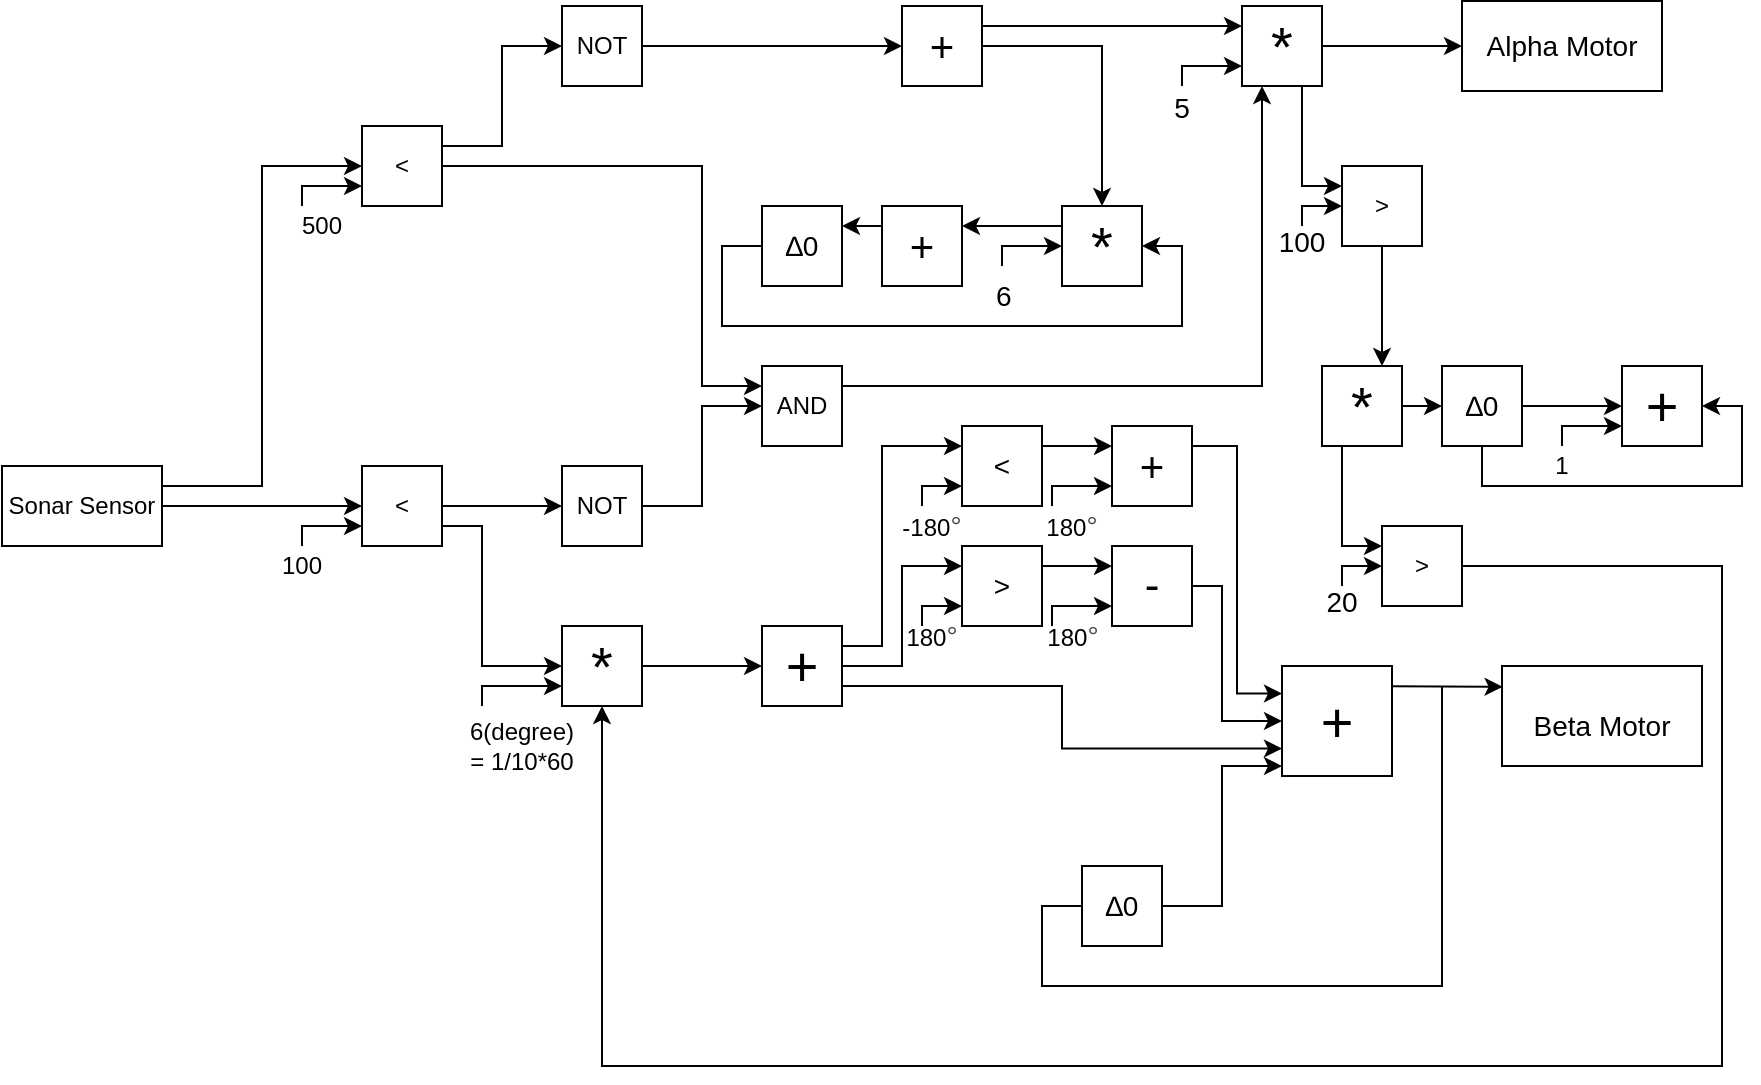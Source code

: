 <mxfile version="20.4.0" type="github">
  <diagram id="prtHgNgQTEPvFCAcTncT" name="Page-1">
    <mxGraphModel dx="1012" dy="760" grid="1" gridSize="10" guides="1" tooltips="1" connect="1" arrows="1" fold="1" page="1" pageScale="1" pageWidth="1169" pageHeight="1654" math="0" shadow="0">
      <root>
        <mxCell id="0" />
        <mxCell id="1" parent="0" />
        <mxCell id="y_T5idMOT0A7nUmHkaDO-1" value="Sonar Sensor" style="rounded=0;whiteSpace=wrap;html=1;" parent="1" vertex="1">
          <mxGeometry x="70" y="340" width="80" height="40" as="geometry" />
        </mxCell>
        <mxCell id="y_T5idMOT0A7nUmHkaDO-2" value="&amp;lt;" style="rounded=0;whiteSpace=wrap;html=1;" parent="1" vertex="1">
          <mxGeometry x="250" y="340" width="40" height="40" as="geometry" />
        </mxCell>
        <mxCell id="rzuzgLMNmLWE7RuYcHk9-2" style="edgeStyle=orthogonalEdgeStyle;rounded=0;orthogonalLoop=1;jettySize=auto;html=1;exitX=1;exitY=0.25;exitDx=0;exitDy=0;entryX=0;entryY=0.5;entryDx=0;entryDy=0;" edge="1" parent="1" source="y_T5idMOT0A7nUmHkaDO-3" target="rzuzgLMNmLWE7RuYcHk9-1">
          <mxGeometry relative="1" as="geometry" />
        </mxCell>
        <mxCell id="y_T5idMOT0A7nUmHkaDO-3" value="&amp;lt;" style="rounded=0;whiteSpace=wrap;html=1;" parent="1" vertex="1">
          <mxGeometry x="250" y="170" width="40" height="40" as="geometry" />
        </mxCell>
        <mxCell id="y_T5idMOT0A7nUmHkaDO-6" value="" style="endArrow=classic;html=1;rounded=0;exitX=1;exitY=0.5;exitDx=0;exitDy=0;entryX=0;entryY=0.5;entryDx=0;entryDy=0;" parent="1" source="y_T5idMOT0A7nUmHkaDO-1" target="y_T5idMOT0A7nUmHkaDO-2" edge="1">
          <mxGeometry width="50" height="50" relative="1" as="geometry">
            <mxPoint x="410" y="410" as="sourcePoint" />
            <mxPoint x="250" y="350" as="targetPoint" />
            <Array as="points">
              <mxPoint x="210" y="360" />
            </Array>
          </mxGeometry>
        </mxCell>
        <mxCell id="y_T5idMOT0A7nUmHkaDO-7" value="" style="endArrow=classic;html=1;rounded=0;exitX=0.5;exitY=0;exitDx=0;exitDy=0;" parent="1" source="y_T5idMOT0A7nUmHkaDO-8" edge="1">
          <mxGeometry width="50" height="50" relative="1" as="geometry">
            <mxPoint x="210" y="380" as="sourcePoint" />
            <mxPoint x="250" y="370" as="targetPoint" />
            <Array as="points">
              <mxPoint x="220" y="370" />
            </Array>
          </mxGeometry>
        </mxCell>
        <mxCell id="y_T5idMOT0A7nUmHkaDO-8" value="100" style="text;html=1;strokeColor=none;fillColor=none;align=center;verticalAlign=middle;whiteSpace=wrap;rounded=0;" parent="1" vertex="1">
          <mxGeometry x="200" y="380" width="40" height="20" as="geometry" />
        </mxCell>
        <mxCell id="y_T5idMOT0A7nUmHkaDO-9" value="" style="endArrow=classic;html=1;rounded=0;entryX=0;entryY=0.5;entryDx=0;entryDy=0;exitX=1;exitY=0.25;exitDx=0;exitDy=0;" parent="1" target="y_T5idMOT0A7nUmHkaDO-3" edge="1" source="y_T5idMOT0A7nUmHkaDO-1">
          <mxGeometry width="50" height="50" relative="1" as="geometry">
            <mxPoint x="200" y="360" as="sourcePoint" />
            <mxPoint x="460" y="360" as="targetPoint" />
            <Array as="points">
              <mxPoint x="200" y="350" />
              <mxPoint x="200" y="190" />
            </Array>
          </mxGeometry>
        </mxCell>
        <mxCell id="y_T5idMOT0A7nUmHkaDO-10" value="500" style="text;html=1;strokeColor=none;fillColor=none;align=center;verticalAlign=middle;whiteSpace=wrap;rounded=0;" parent="1" vertex="1">
          <mxGeometry x="210" y="210" width="40" height="20" as="geometry" />
        </mxCell>
        <mxCell id="y_T5idMOT0A7nUmHkaDO-12" value="" style="endArrow=classic;html=1;rounded=0;entryX=0;entryY=0.75;entryDx=0;entryDy=0;exitX=0.25;exitY=0;exitDx=0;exitDy=0;" parent="1" source="y_T5idMOT0A7nUmHkaDO-10" target="y_T5idMOT0A7nUmHkaDO-3" edge="1">
          <mxGeometry width="50" height="50" relative="1" as="geometry">
            <mxPoint x="410" y="410" as="sourcePoint" />
            <mxPoint x="460" y="360" as="targetPoint" />
            <Array as="points">
              <mxPoint x="220" y="200" />
            </Array>
          </mxGeometry>
        </mxCell>
        <mxCell id="y_T5idMOT0A7nUmHkaDO-16" value="NOT" style="rounded=0;whiteSpace=wrap;html=1;" parent="1" vertex="1">
          <mxGeometry x="350" y="340" width="40" height="40" as="geometry" />
        </mxCell>
        <mxCell id="rzuzgLMNmLWE7RuYcHk9-38" style="edgeStyle=orthogonalEdgeStyle;rounded=0;orthogonalLoop=1;jettySize=auto;html=1;exitX=1;exitY=0.25;exitDx=0;exitDy=0;entryX=0.25;entryY=1;entryDx=0;entryDy=0;fontSize=14;" edge="1" parent="1" source="y_T5idMOT0A7nUmHkaDO-17" target="rzuzgLMNmLWE7RuYcHk9-6">
          <mxGeometry relative="1" as="geometry" />
        </mxCell>
        <mxCell id="y_T5idMOT0A7nUmHkaDO-17" value="AND" style="rounded=0;whiteSpace=wrap;html=1;" parent="1" vertex="1">
          <mxGeometry x="450" y="290" width="40" height="40" as="geometry" />
        </mxCell>
        <mxCell id="y_T5idMOT0A7nUmHkaDO-18" value="" style="endArrow=classic;html=1;rounded=0;exitX=1;exitY=0.5;exitDx=0;exitDy=0;" parent="1" source="y_T5idMOT0A7nUmHkaDO-2" edge="1">
          <mxGeometry width="50" height="50" relative="1" as="geometry">
            <mxPoint x="410" y="410" as="sourcePoint" />
            <mxPoint x="350" y="360" as="targetPoint" />
          </mxGeometry>
        </mxCell>
        <mxCell id="y_T5idMOT0A7nUmHkaDO-19" value="" style="endArrow=classic;html=1;rounded=0;exitX=1;exitY=0.5;exitDx=0;exitDy=0;entryX=0;entryY=0.5;entryDx=0;entryDy=0;" parent="1" source="y_T5idMOT0A7nUmHkaDO-16" edge="1" target="y_T5idMOT0A7nUmHkaDO-17">
          <mxGeometry width="50" height="50" relative="1" as="geometry">
            <mxPoint x="410" y="410" as="sourcePoint" />
            <mxPoint x="450" y="360" as="targetPoint" />
            <Array as="points">
              <mxPoint x="420" y="360" />
              <mxPoint x="420" y="310" />
            </Array>
          </mxGeometry>
        </mxCell>
        <mxCell id="y_T5idMOT0A7nUmHkaDO-20" value="" style="endArrow=classic;html=1;rounded=0;exitX=1;exitY=0.5;exitDx=0;exitDy=0;entryX=0;entryY=0.25;entryDx=0;entryDy=0;" parent="1" source="y_T5idMOT0A7nUmHkaDO-3" target="y_T5idMOT0A7nUmHkaDO-17" edge="1">
          <mxGeometry width="50" height="50" relative="1" as="geometry">
            <mxPoint x="410" y="410" as="sourcePoint" />
            <mxPoint x="460" y="360" as="targetPoint" />
            <Array as="points">
              <mxPoint x="420" y="190" />
              <mxPoint x="420" y="300" />
            </Array>
          </mxGeometry>
        </mxCell>
        <mxCell id="y_T5idMOT0A7nUmHkaDO-26" value="&lt;font style=&quot;font-size: 28px;&quot;&gt;*&lt;/font&gt;" style="rounded=0;whiteSpace=wrap;html=1;" parent="1" vertex="1">
          <mxGeometry x="350" y="420" width="40" height="40" as="geometry" />
        </mxCell>
        <mxCell id="y_T5idMOT0A7nUmHkaDO-27" value="" style="endArrow=classic;html=1;rounded=0;fontSize=28;exitX=1;exitY=0.75;exitDx=0;exitDy=0;" parent="1" source="y_T5idMOT0A7nUmHkaDO-2" edge="1">
          <mxGeometry width="50" height="50" relative="1" as="geometry">
            <mxPoint x="450" y="500" as="sourcePoint" />
            <mxPoint x="350" y="440" as="targetPoint" />
            <Array as="points">
              <mxPoint x="310" y="370" />
              <mxPoint x="310" y="440" />
            </Array>
          </mxGeometry>
        </mxCell>
        <mxCell id="y_T5idMOT0A7nUmHkaDO-28" value="6(degree) = 1/10*60" style="text;html=1;strokeColor=none;fillColor=none;align=center;verticalAlign=middle;whiteSpace=wrap;rounded=0;" parent="1" vertex="1">
          <mxGeometry x="310" y="470" width="40" height="20" as="geometry" />
        </mxCell>
        <mxCell id="y_T5idMOT0A7nUmHkaDO-30" value="" style="endArrow=classic;html=1;rounded=0;fontSize=28;entryX=0;entryY=0.75;entryDx=0;entryDy=0;" parent="1" target="y_T5idMOT0A7nUmHkaDO-26" edge="1">
          <mxGeometry width="50" height="50" relative="1" as="geometry">
            <mxPoint x="310" y="460" as="sourcePoint" />
            <mxPoint x="500" y="430" as="targetPoint" />
            <Array as="points">
              <mxPoint x="310" y="450" />
            </Array>
          </mxGeometry>
        </mxCell>
        <mxCell id="y_T5idMOT0A7nUmHkaDO-53" style="edgeStyle=orthogonalEdgeStyle;rounded=0;orthogonalLoop=1;jettySize=auto;html=1;exitX=1;exitY=0.25;exitDx=0;exitDy=0;entryX=0;entryY=0.25;entryDx=0;entryDy=0;fontSize=14;" parent="1" source="y_T5idMOT0A7nUmHkaDO-31" target="y_T5idMOT0A7nUmHkaDO-46" edge="1">
          <mxGeometry relative="1" as="geometry">
            <Array as="points">
              <mxPoint x="510" y="430" />
              <mxPoint x="510" y="330" />
            </Array>
          </mxGeometry>
        </mxCell>
        <mxCell id="y_T5idMOT0A7nUmHkaDO-54" style="edgeStyle=orthogonalEdgeStyle;rounded=0;orthogonalLoop=1;jettySize=auto;html=1;exitX=1;exitY=0.5;exitDx=0;exitDy=0;entryX=0;entryY=0.25;entryDx=0;entryDy=0;fontSize=14;" parent="1" source="y_T5idMOT0A7nUmHkaDO-31" target="y_T5idMOT0A7nUmHkaDO-47" edge="1">
          <mxGeometry relative="1" as="geometry">
            <Array as="points">
              <mxPoint x="520" y="440" />
              <mxPoint x="520" y="390" />
            </Array>
          </mxGeometry>
        </mxCell>
        <mxCell id="rzuzgLMNmLWE7RuYcHk9-67" style="edgeStyle=orthogonalEdgeStyle;rounded=0;orthogonalLoop=1;jettySize=auto;html=1;exitX=1;exitY=0.75;exitDx=0;exitDy=0;entryX=0;entryY=0.75;entryDx=0;entryDy=0;fontSize=22;" edge="1" parent="1" source="y_T5idMOT0A7nUmHkaDO-31" target="y_T5idMOT0A7nUmHkaDO-34">
          <mxGeometry relative="1" as="geometry" />
        </mxCell>
        <mxCell id="y_T5idMOT0A7nUmHkaDO-31" value="+" style="whiteSpace=wrap;html=1;aspect=fixed;fontSize=28;" parent="1" vertex="1">
          <mxGeometry x="450" y="420" width="40" height="40" as="geometry" />
        </mxCell>
        <mxCell id="y_T5idMOT0A7nUmHkaDO-32" value="" style="endArrow=classic;html=1;rounded=0;fontSize=28;exitX=1;exitY=0.5;exitDx=0;exitDy=0;entryX=0;entryY=0.5;entryDx=0;entryDy=0;" parent="1" source="y_T5idMOT0A7nUmHkaDO-26" target="y_T5idMOT0A7nUmHkaDO-31" edge="1">
          <mxGeometry width="50" height="50" relative="1" as="geometry">
            <mxPoint x="450" y="480" as="sourcePoint" />
            <mxPoint x="500" y="430" as="targetPoint" />
          </mxGeometry>
        </mxCell>
        <mxCell id="y_T5idMOT0A7nUmHkaDO-34" value="+" style="whiteSpace=wrap;html=1;aspect=fixed;fontSize=28;" parent="1" vertex="1">
          <mxGeometry x="710" y="440" width="55" height="55" as="geometry" />
        </mxCell>
        <mxCell id="y_T5idMOT0A7nUmHkaDO-36" value="&lt;font style=&quot;font-size: 14px;&quot;&gt;Beta Motor&lt;/font&gt;" style="rounded=0;whiteSpace=wrap;html=1;fontSize=28;" parent="1" vertex="1">
          <mxGeometry x="820" y="440" width="100" height="50" as="geometry" />
        </mxCell>
        <mxCell id="y_T5idMOT0A7nUmHkaDO-39" value="" style="endArrow=classic;html=1;rounded=0;fontSize=14;entryX=0;entryY=0.5;entryDx=0;entryDy=0;" parent="1" edge="1">
          <mxGeometry width="50" height="50" relative="1" as="geometry">
            <mxPoint x="790" y="450" as="sourcePoint" />
            <mxPoint x="620" y="560" as="targetPoint" />
            <Array as="points">
              <mxPoint x="790" y="600" />
              <mxPoint x="590" y="600" />
              <mxPoint x="590" y="560" />
            </Array>
          </mxGeometry>
        </mxCell>
        <mxCell id="rzuzgLMNmLWE7RuYcHk9-66" style="edgeStyle=orthogonalEdgeStyle;rounded=0;orthogonalLoop=1;jettySize=auto;html=1;exitX=1;exitY=0.5;exitDx=0;exitDy=0;entryX=0;entryY=0.909;entryDx=0;entryDy=0;entryPerimeter=0;fontSize=22;" edge="1" parent="1" source="y_T5idMOT0A7nUmHkaDO-40" target="y_T5idMOT0A7nUmHkaDO-34">
          <mxGeometry relative="1" as="geometry" />
        </mxCell>
        <mxCell id="y_T5idMOT0A7nUmHkaDO-40" value="∆0" style="whiteSpace=wrap;html=1;aspect=fixed;fontSize=14;" parent="1" vertex="1">
          <mxGeometry x="610" y="540" width="40" height="40" as="geometry" />
        </mxCell>
        <mxCell id="rzuzgLMNmLWE7RuYcHk9-56" style="edgeStyle=orthogonalEdgeStyle;rounded=0;orthogonalLoop=1;jettySize=auto;html=1;exitX=1;exitY=0.25;exitDx=0;exitDy=0;entryX=0;entryY=0.25;entryDx=0;entryDy=0;fontSize=22;" edge="1" parent="1" source="y_T5idMOT0A7nUmHkaDO-46" target="rzuzgLMNmLWE7RuYcHk9-51">
          <mxGeometry relative="1" as="geometry" />
        </mxCell>
        <mxCell id="y_T5idMOT0A7nUmHkaDO-46" value="&amp;lt;" style="whiteSpace=wrap;html=1;aspect=fixed;fontSize=14;" parent="1" vertex="1">
          <mxGeometry x="550" y="320" width="40" height="40" as="geometry" />
        </mxCell>
        <mxCell id="rzuzgLMNmLWE7RuYcHk9-58" style="edgeStyle=orthogonalEdgeStyle;rounded=0;orthogonalLoop=1;jettySize=auto;html=1;exitX=1;exitY=0.25;exitDx=0;exitDy=0;entryX=0;entryY=0.25;entryDx=0;entryDy=0;fontSize=22;" edge="1" parent="1" source="y_T5idMOT0A7nUmHkaDO-47" target="rzuzgLMNmLWE7RuYcHk9-52">
          <mxGeometry relative="1" as="geometry" />
        </mxCell>
        <mxCell id="y_T5idMOT0A7nUmHkaDO-47" value="&amp;gt;" style="whiteSpace=wrap;html=1;aspect=fixed;fontSize=14;" parent="1" vertex="1">
          <mxGeometry x="550" y="380" width="40" height="40" as="geometry" />
        </mxCell>
        <mxCell id="y_T5idMOT0A7nUmHkaDO-49" value="" style="endArrow=classic;html=1;rounded=0;fontSize=14;entryX=0;entryY=0.75;entryDx=0;entryDy=0;exitX=0.5;exitY=0;exitDx=0;exitDy=0;" parent="1" target="y_T5idMOT0A7nUmHkaDO-46" edge="1">
          <mxGeometry width="50" height="50" relative="1" as="geometry">
            <mxPoint x="530" y="360" as="sourcePoint" />
            <mxPoint x="460" y="400" as="targetPoint" />
            <Array as="points">
              <mxPoint x="530" y="350" />
            </Array>
          </mxGeometry>
        </mxCell>
        <mxCell id="y_T5idMOT0A7nUmHkaDO-50" value="-180&lt;span style=&quot;color: rgb(77, 81, 86); font-family: arial, sans-serif; font-size: 14px; text-align: left; background-color: rgb(255, 255, 255);&quot;&gt;°&lt;/span&gt;" style="text;html=1;strokeColor=none;fillColor=none;align=center;verticalAlign=middle;whiteSpace=wrap;rounded=0;" parent="1" vertex="1">
          <mxGeometry x="515" y="360" width="40" height="20" as="geometry" />
        </mxCell>
        <mxCell id="y_T5idMOT0A7nUmHkaDO-52" value="180&lt;span style=&quot;color: rgb(77, 81, 86); font-family: arial, sans-serif; font-size: 14px; text-align: left; background-color: rgb(255, 255, 255);&quot;&gt;°&lt;/span&gt;" style="text;html=1;strokeColor=none;fillColor=none;align=center;verticalAlign=middle;whiteSpace=wrap;rounded=0;" parent="1" vertex="1">
          <mxGeometry x="525" y="420" width="20" height="10" as="geometry" />
        </mxCell>
        <mxCell id="rzuzgLMNmLWE7RuYcHk9-4" style="edgeStyle=orthogonalEdgeStyle;rounded=0;orthogonalLoop=1;jettySize=auto;html=1;exitX=1;exitY=0.5;exitDx=0;exitDy=0;entryX=0;entryY=0.5;entryDx=0;entryDy=0;fontSize=21;" edge="1" parent="1" source="rzuzgLMNmLWE7RuYcHk9-1" target="rzuzgLMNmLWE7RuYcHk9-3">
          <mxGeometry relative="1" as="geometry" />
        </mxCell>
        <mxCell id="rzuzgLMNmLWE7RuYcHk9-1" value="NOT" style="rounded=0;whiteSpace=wrap;html=1;" vertex="1" parent="1">
          <mxGeometry x="350" y="110" width="40" height="40" as="geometry" />
        </mxCell>
        <mxCell id="rzuzgLMNmLWE7RuYcHk9-22" style="edgeStyle=orthogonalEdgeStyle;rounded=0;orthogonalLoop=1;jettySize=auto;html=1;exitX=1;exitY=0.5;exitDx=0;exitDy=0;entryX=0.5;entryY=0;entryDx=0;entryDy=0;fontSize=14;" edge="1" parent="1" source="rzuzgLMNmLWE7RuYcHk9-3" target="rzuzgLMNmLWE7RuYcHk9-11">
          <mxGeometry relative="1" as="geometry" />
        </mxCell>
        <mxCell id="rzuzgLMNmLWE7RuYcHk9-25" style="edgeStyle=orthogonalEdgeStyle;rounded=0;orthogonalLoop=1;jettySize=auto;html=1;exitX=1;exitY=0.25;exitDx=0;exitDy=0;entryX=0;entryY=0.25;entryDx=0;entryDy=0;fontSize=14;" edge="1" parent="1" source="rzuzgLMNmLWE7RuYcHk9-3" target="rzuzgLMNmLWE7RuYcHk9-6">
          <mxGeometry relative="1" as="geometry" />
        </mxCell>
        <mxCell id="rzuzgLMNmLWE7RuYcHk9-3" value="&lt;font style=&quot;font-size: 21px;&quot;&gt;+&lt;/font&gt;" style="rounded=0;whiteSpace=wrap;html=1;" vertex="1" parent="1">
          <mxGeometry x="520" y="110" width="40" height="40" as="geometry" />
        </mxCell>
        <mxCell id="rzuzgLMNmLWE7RuYcHk9-10" style="edgeStyle=orthogonalEdgeStyle;rounded=0;orthogonalLoop=1;jettySize=auto;html=1;exitX=1;exitY=0.5;exitDx=0;exitDy=0;entryX=0;entryY=0.5;entryDx=0;entryDy=0;fontSize=14;" edge="1" parent="1" source="rzuzgLMNmLWE7RuYcHk9-6" target="rzuzgLMNmLWE7RuYcHk9-9">
          <mxGeometry relative="1" as="geometry" />
        </mxCell>
        <mxCell id="rzuzgLMNmLWE7RuYcHk9-40" style="edgeStyle=orthogonalEdgeStyle;rounded=0;orthogonalLoop=1;jettySize=auto;html=1;exitX=0.75;exitY=1;exitDx=0;exitDy=0;entryX=0;entryY=0.25;entryDx=0;entryDy=0;fontSize=14;" edge="1" parent="1" source="rzuzgLMNmLWE7RuYcHk9-6" target="rzuzgLMNmLWE7RuYcHk9-39">
          <mxGeometry relative="1" as="geometry">
            <Array as="points">
              <mxPoint x="720" y="200" />
            </Array>
          </mxGeometry>
        </mxCell>
        <mxCell id="rzuzgLMNmLWE7RuYcHk9-6" value="&lt;font style=&quot;font-size: 28px;&quot;&gt;*&lt;/font&gt;" style="rounded=0;whiteSpace=wrap;html=1;" vertex="1" parent="1">
          <mxGeometry x="690" y="110" width="40" height="40" as="geometry" />
        </mxCell>
        <mxCell id="rzuzgLMNmLWE7RuYcHk9-7" value="" style="endArrow=classic;html=1;rounded=0;fontSize=14;entryX=0;entryY=0.75;entryDx=0;entryDy=0;exitX=0.5;exitY=0;exitDx=0;exitDy=0;" edge="1" parent="1">
          <mxGeometry width="50" height="50" relative="1" as="geometry">
            <mxPoint x="660" y="150" as="sourcePoint" />
            <mxPoint x="690" y="140" as="targetPoint" />
            <Array as="points">
              <mxPoint x="660" y="150" />
              <mxPoint x="660" y="140" />
            </Array>
          </mxGeometry>
        </mxCell>
        <mxCell id="rzuzgLMNmLWE7RuYcHk9-8" value="&lt;font style=&quot;font-size: 14px;&quot;&gt;5&lt;/font&gt;" style="text;html=1;strokeColor=none;fillColor=none;align=center;verticalAlign=middle;whiteSpace=wrap;rounded=0;fontSize=21;" vertex="1" parent="1">
          <mxGeometry x="640" y="147.5" width="40" height="20" as="geometry" />
        </mxCell>
        <mxCell id="rzuzgLMNmLWE7RuYcHk9-9" value="Alpha Motor" style="rounded=0;whiteSpace=wrap;html=1;fontSize=14;" vertex="1" parent="1">
          <mxGeometry x="800" y="107.5" width="100" height="45" as="geometry" />
        </mxCell>
        <mxCell id="rzuzgLMNmLWE7RuYcHk9-19" style="edgeStyle=orthogonalEdgeStyle;rounded=0;orthogonalLoop=1;jettySize=auto;html=1;exitX=0;exitY=0.25;exitDx=0;exitDy=0;entryX=1;entryY=0.25;entryDx=0;entryDy=0;fontSize=14;" edge="1" parent="1" source="rzuzgLMNmLWE7RuYcHk9-11" target="rzuzgLMNmLWE7RuYcHk9-16">
          <mxGeometry relative="1" as="geometry" />
        </mxCell>
        <mxCell id="rzuzgLMNmLWE7RuYcHk9-11" value="&lt;font style=&quot;font-size: 28px;&quot;&gt;*&lt;/font&gt;" style="rounded=0;whiteSpace=wrap;html=1;" vertex="1" parent="1">
          <mxGeometry x="600" y="210" width="40" height="40" as="geometry" />
        </mxCell>
        <mxCell id="rzuzgLMNmLWE7RuYcHk9-12" value="" style="endArrow=classic;html=1;rounded=0;fontSize=14;entryX=0;entryY=0.75;entryDx=0;entryDy=0;exitX=0.5;exitY=0;exitDx=0;exitDy=0;" edge="1" parent="1">
          <mxGeometry width="50" height="50" relative="1" as="geometry">
            <mxPoint x="570" y="240" as="sourcePoint" />
            <mxPoint x="600" y="230" as="targetPoint" />
            <Array as="points">
              <mxPoint x="570" y="240" />
              <mxPoint x="570" y="230" />
            </Array>
          </mxGeometry>
        </mxCell>
        <mxCell id="rzuzgLMNmLWE7RuYcHk9-13" value="6" style="text;whiteSpace=wrap;html=1;fontSize=14;" vertex="1" parent="1">
          <mxGeometry x="565" y="240" width="40" height="30" as="geometry" />
        </mxCell>
        <mxCell id="rzuzgLMNmLWE7RuYcHk9-21" style="edgeStyle=orthogonalEdgeStyle;rounded=0;orthogonalLoop=1;jettySize=auto;html=1;exitX=0;exitY=0.5;exitDx=0;exitDy=0;entryX=1;entryY=0.5;entryDx=0;entryDy=0;fontSize=14;" edge="1" parent="1" source="rzuzgLMNmLWE7RuYcHk9-15" target="rzuzgLMNmLWE7RuYcHk9-11">
          <mxGeometry relative="1" as="geometry">
            <Array as="points">
              <mxPoint x="430" y="230" />
              <mxPoint x="430" y="270" />
              <mxPoint x="660" y="270" />
              <mxPoint x="660" y="230" />
            </Array>
          </mxGeometry>
        </mxCell>
        <mxCell id="rzuzgLMNmLWE7RuYcHk9-15" value="∆0" style="whiteSpace=wrap;html=1;aspect=fixed;fontSize=14;" vertex="1" parent="1">
          <mxGeometry x="450" y="210" width="40" height="40" as="geometry" />
        </mxCell>
        <mxCell id="rzuzgLMNmLWE7RuYcHk9-20" style="edgeStyle=orthogonalEdgeStyle;rounded=0;orthogonalLoop=1;jettySize=auto;html=1;exitX=0;exitY=0.25;exitDx=0;exitDy=0;entryX=1;entryY=0.25;entryDx=0;entryDy=0;fontSize=14;" edge="1" parent="1" source="rzuzgLMNmLWE7RuYcHk9-16" target="rzuzgLMNmLWE7RuYcHk9-15">
          <mxGeometry relative="1" as="geometry" />
        </mxCell>
        <mxCell id="rzuzgLMNmLWE7RuYcHk9-16" value="&lt;font style=&quot;font-size: 21px;&quot;&gt;+&lt;/font&gt;" style="rounded=0;whiteSpace=wrap;html=1;" vertex="1" parent="1">
          <mxGeometry x="510" y="210" width="40" height="40" as="geometry" />
        </mxCell>
        <mxCell id="rzuzgLMNmLWE7RuYcHk9-31" style="edgeStyle=orthogonalEdgeStyle;rounded=0;orthogonalLoop=1;jettySize=auto;html=1;exitX=1;exitY=0.5;exitDx=0;exitDy=0;entryX=0;entryY=0.5;entryDx=0;entryDy=0;fontSize=14;" edge="1" parent="1" source="rzuzgLMNmLWE7RuYcHk9-28" target="rzuzgLMNmLWE7RuYcHk9-30">
          <mxGeometry relative="1" as="geometry" />
        </mxCell>
        <mxCell id="rzuzgLMNmLWE7RuYcHk9-49" style="edgeStyle=orthogonalEdgeStyle;rounded=0;orthogonalLoop=1;jettySize=auto;html=1;exitX=0.25;exitY=1;exitDx=0;exitDy=0;entryX=0;entryY=0.25;entryDx=0;entryDy=0;fontSize=14;" edge="1" parent="1" source="rzuzgLMNmLWE7RuYcHk9-28" target="rzuzgLMNmLWE7RuYcHk9-46">
          <mxGeometry relative="1" as="geometry" />
        </mxCell>
        <mxCell id="rzuzgLMNmLWE7RuYcHk9-28" value="&lt;font style=&quot;font-size: 28px;&quot;&gt;*&lt;/font&gt;" style="rounded=0;whiteSpace=wrap;html=1;" vertex="1" parent="1">
          <mxGeometry x="730" y="290" width="40" height="40" as="geometry" />
        </mxCell>
        <mxCell id="rzuzgLMNmLWE7RuYcHk9-36" style="edgeStyle=orthogonalEdgeStyle;rounded=0;orthogonalLoop=1;jettySize=auto;html=1;exitX=1;exitY=0.5;exitDx=0;exitDy=0;entryX=0;entryY=0.5;entryDx=0;entryDy=0;fontSize=14;" edge="1" parent="1" source="rzuzgLMNmLWE7RuYcHk9-30" target="rzuzgLMNmLWE7RuYcHk9-32">
          <mxGeometry relative="1" as="geometry" />
        </mxCell>
        <mxCell id="rzuzgLMNmLWE7RuYcHk9-37" style="edgeStyle=orthogonalEdgeStyle;rounded=0;orthogonalLoop=1;jettySize=auto;html=1;exitX=0.5;exitY=1;exitDx=0;exitDy=0;entryX=1;entryY=0.5;entryDx=0;entryDy=0;fontSize=14;" edge="1" parent="1" source="rzuzgLMNmLWE7RuYcHk9-30" target="rzuzgLMNmLWE7RuYcHk9-32">
          <mxGeometry relative="1" as="geometry" />
        </mxCell>
        <mxCell id="rzuzgLMNmLWE7RuYcHk9-30" value="∆0" style="whiteSpace=wrap;html=1;aspect=fixed;fontSize=14;" vertex="1" parent="1">
          <mxGeometry x="790" y="290" width="40" height="40" as="geometry" />
        </mxCell>
        <mxCell id="rzuzgLMNmLWE7RuYcHk9-32" value="+" style="whiteSpace=wrap;html=1;aspect=fixed;fontSize=28;" vertex="1" parent="1">
          <mxGeometry x="880" y="290" width="40" height="40" as="geometry" />
        </mxCell>
        <mxCell id="rzuzgLMNmLWE7RuYcHk9-33" value="" style="endArrow=classic;html=1;rounded=0;fontSize=14;entryX=0;entryY=0.75;entryDx=0;entryDy=0;" edge="1" parent="1" target="rzuzgLMNmLWE7RuYcHk9-32">
          <mxGeometry width="50" height="50" relative="1" as="geometry">
            <mxPoint x="850" y="330" as="sourcePoint" />
            <mxPoint x="680" y="280" as="targetPoint" />
            <Array as="points">
              <mxPoint x="850" y="320" />
            </Array>
          </mxGeometry>
        </mxCell>
        <mxCell id="rzuzgLMNmLWE7RuYcHk9-35" value="1" style="text;html=1;strokeColor=none;fillColor=none;align=center;verticalAlign=middle;whiteSpace=wrap;rounded=0;" vertex="1" parent="1">
          <mxGeometry x="840" y="335" width="20" height="10" as="geometry" />
        </mxCell>
        <mxCell id="rzuzgLMNmLWE7RuYcHk9-45" style="edgeStyle=orthogonalEdgeStyle;rounded=0;orthogonalLoop=1;jettySize=auto;html=1;exitX=0.25;exitY=1;exitDx=0;exitDy=0;entryX=0.75;entryY=0;entryDx=0;entryDy=0;fontSize=14;" edge="1" parent="1" source="rzuzgLMNmLWE7RuYcHk9-39" target="rzuzgLMNmLWE7RuYcHk9-28">
          <mxGeometry relative="1" as="geometry">
            <Array as="points">
              <mxPoint x="760" y="230" />
            </Array>
          </mxGeometry>
        </mxCell>
        <mxCell id="rzuzgLMNmLWE7RuYcHk9-39" value="&amp;gt;" style="rounded=0;whiteSpace=wrap;html=1;" vertex="1" parent="1">
          <mxGeometry x="740" y="190" width="40" height="40" as="geometry" />
        </mxCell>
        <mxCell id="rzuzgLMNmLWE7RuYcHk9-41" value="" style="endArrow=classic;html=1;rounded=0;fontSize=14;entryX=0;entryY=0.75;entryDx=0;entryDy=0;" edge="1" parent="1">
          <mxGeometry width="50" height="50" relative="1" as="geometry">
            <mxPoint x="720" y="220" as="sourcePoint" />
            <mxPoint x="740" y="210" as="targetPoint" />
            <Array as="points">
              <mxPoint x="720" y="220" />
              <mxPoint x="720" y="210" />
            </Array>
          </mxGeometry>
        </mxCell>
        <mxCell id="rzuzgLMNmLWE7RuYcHk9-42" value="&lt;font style=&quot;font-size: 14px;&quot;&gt;100&lt;/font&gt;" style="text;html=1;strokeColor=none;fillColor=none;align=center;verticalAlign=middle;whiteSpace=wrap;rounded=0;fontSize=21;" vertex="1" parent="1">
          <mxGeometry x="710" y="220" width="20" height="10" as="geometry" />
        </mxCell>
        <mxCell id="rzuzgLMNmLWE7RuYcHk9-50" style="edgeStyle=orthogonalEdgeStyle;rounded=0;orthogonalLoop=1;jettySize=auto;html=1;exitX=1;exitY=0.5;exitDx=0;exitDy=0;entryX=0.5;entryY=1;entryDx=0;entryDy=0;fontSize=14;" edge="1" parent="1" source="rzuzgLMNmLWE7RuYcHk9-46" target="y_T5idMOT0A7nUmHkaDO-26">
          <mxGeometry relative="1" as="geometry">
            <Array as="points">
              <mxPoint x="930" y="390" />
              <mxPoint x="930" y="640" />
              <mxPoint x="370" y="640" />
            </Array>
          </mxGeometry>
        </mxCell>
        <mxCell id="rzuzgLMNmLWE7RuYcHk9-46" value="&amp;gt;" style="rounded=0;whiteSpace=wrap;html=1;" vertex="1" parent="1">
          <mxGeometry x="760" y="370" width="40" height="40" as="geometry" />
        </mxCell>
        <mxCell id="rzuzgLMNmLWE7RuYcHk9-47" value="" style="endArrow=classic;html=1;rounded=0;fontSize=14;entryX=0;entryY=0.75;entryDx=0;entryDy=0;" edge="1" parent="1">
          <mxGeometry width="50" height="50" relative="1" as="geometry">
            <mxPoint x="740" y="400" as="sourcePoint" />
            <mxPoint x="760" y="390" as="targetPoint" />
            <Array as="points">
              <mxPoint x="740" y="400" />
              <mxPoint x="740" y="390" />
            </Array>
          </mxGeometry>
        </mxCell>
        <mxCell id="rzuzgLMNmLWE7RuYcHk9-48" value="&lt;font style=&quot;font-size: 14px;&quot;&gt;20&lt;/font&gt;" style="text;html=1;strokeColor=none;fillColor=none;align=center;verticalAlign=middle;whiteSpace=wrap;rounded=0;fontSize=21;" vertex="1" parent="1">
          <mxGeometry x="730" y="400" width="20" height="10" as="geometry" />
        </mxCell>
        <mxCell id="rzuzgLMNmLWE7RuYcHk9-65" style="edgeStyle=orthogonalEdgeStyle;rounded=0;orthogonalLoop=1;jettySize=auto;html=1;exitX=1;exitY=0.25;exitDx=0;exitDy=0;entryX=0;entryY=0.25;entryDx=0;entryDy=0;fontSize=22;" edge="1" parent="1" source="rzuzgLMNmLWE7RuYcHk9-51" target="y_T5idMOT0A7nUmHkaDO-34">
          <mxGeometry relative="1" as="geometry" />
        </mxCell>
        <mxCell id="rzuzgLMNmLWE7RuYcHk9-51" value="&lt;font style=&quot;font-size: 21px;&quot;&gt;+&lt;/font&gt;" style="whiteSpace=wrap;html=1;aspect=fixed;fontSize=14;" vertex="1" parent="1">
          <mxGeometry x="625" y="320" width="40" height="40" as="geometry" />
        </mxCell>
        <mxCell id="rzuzgLMNmLWE7RuYcHk9-68" style="edgeStyle=orthogonalEdgeStyle;rounded=0;orthogonalLoop=1;jettySize=auto;html=1;exitX=1;exitY=0.5;exitDx=0;exitDy=0;entryX=0;entryY=0.5;entryDx=0;entryDy=0;fontSize=22;" edge="1" parent="1" source="rzuzgLMNmLWE7RuYcHk9-52" target="y_T5idMOT0A7nUmHkaDO-34">
          <mxGeometry relative="1" as="geometry">
            <Array as="points">
              <mxPoint x="680" y="400" />
              <mxPoint x="680" y="467" />
            </Array>
          </mxGeometry>
        </mxCell>
        <mxCell id="rzuzgLMNmLWE7RuYcHk9-52" value="&lt;font style=&quot;font-size: 22px;&quot;&gt;-&lt;/font&gt;" style="whiteSpace=wrap;html=1;aspect=fixed;fontSize=14;" vertex="1" parent="1">
          <mxGeometry x="625" y="380" width="40" height="40" as="geometry" />
        </mxCell>
        <mxCell id="rzuzgLMNmLWE7RuYcHk9-59" value="" style="endArrow=classic;html=1;rounded=0;fontSize=14;entryX=0;entryY=0.75;entryDx=0;entryDy=0;exitX=0.5;exitY=0;exitDx=0;exitDy=0;" edge="1" parent="1">
          <mxGeometry width="50" height="50" relative="1" as="geometry">
            <mxPoint x="595" y="360" as="sourcePoint" />
            <mxPoint x="625" y="350" as="targetPoint" />
            <Array as="points">
              <mxPoint x="595" y="360" />
              <mxPoint x="595" y="350" />
            </Array>
          </mxGeometry>
        </mxCell>
        <mxCell id="rzuzgLMNmLWE7RuYcHk9-60" value="" style="endArrow=classic;html=1;rounded=0;fontSize=14;entryX=0;entryY=0.75;entryDx=0;entryDy=0;exitX=0.5;exitY=0;exitDx=0;exitDy=0;" edge="1" parent="1">
          <mxGeometry width="50" height="50" relative="1" as="geometry">
            <mxPoint x="595" y="420" as="sourcePoint" />
            <mxPoint x="625" y="410" as="targetPoint" />
            <Array as="points">
              <mxPoint x="595" y="420" />
              <mxPoint x="595" y="410" />
            </Array>
          </mxGeometry>
        </mxCell>
        <mxCell id="rzuzgLMNmLWE7RuYcHk9-61" value="180&lt;span style=&quot;color: rgb(77, 81, 86); font-family: arial, sans-serif; font-size: 14px; text-align: left; background-color: rgb(255, 255, 255);&quot;&gt;°&lt;/span&gt;" style="text;html=1;strokeColor=none;fillColor=none;align=center;verticalAlign=middle;whiteSpace=wrap;rounded=0;" vertex="1" parent="1">
          <mxGeometry x="585" y="360" width="40" height="20" as="geometry" />
        </mxCell>
        <mxCell id="rzuzgLMNmLWE7RuYcHk9-62" value="" style="endArrow=classic;html=1;rounded=0;fontSize=14;entryX=0;entryY=0.75;entryDx=0;entryDy=0;exitX=0.5;exitY=0;exitDx=0;exitDy=0;" edge="1" parent="1">
          <mxGeometry width="50" height="50" relative="1" as="geometry">
            <mxPoint x="530" y="420" as="sourcePoint" />
            <mxPoint x="550" y="410" as="targetPoint" />
            <Array as="points">
              <mxPoint x="530" y="410" />
            </Array>
          </mxGeometry>
        </mxCell>
        <mxCell id="rzuzgLMNmLWE7RuYcHk9-63" value="180&lt;span style=&quot;color: rgb(77, 81, 86); font-family: arial, sans-serif; font-size: 14px; text-align: left; background-color: rgb(255, 255, 255);&quot;&gt;°&lt;/span&gt;" style="text;html=1;strokeColor=none;fillColor=none;align=center;verticalAlign=middle;whiteSpace=wrap;rounded=0;" vertex="1" parent="1">
          <mxGeometry x="587.5" y="420" width="35" height="10" as="geometry" />
        </mxCell>
        <mxCell id="rzuzgLMNmLWE7RuYcHk9-69" value="" style="endArrow=classic;html=1;rounded=0;fontSize=22;exitX=0.998;exitY=0.185;exitDx=0;exitDy=0;entryX=0.003;entryY=0.208;entryDx=0;entryDy=0;entryPerimeter=0;exitPerimeter=0;" edge="1" parent="1" source="y_T5idMOT0A7nUmHkaDO-34" target="y_T5idMOT0A7nUmHkaDO-36">
          <mxGeometry width="50" height="50" relative="1" as="geometry">
            <mxPoint x="780" y="460" as="sourcePoint" />
            <mxPoint x="830" y="410" as="targetPoint" />
          </mxGeometry>
        </mxCell>
      </root>
    </mxGraphModel>
  </diagram>
</mxfile>
